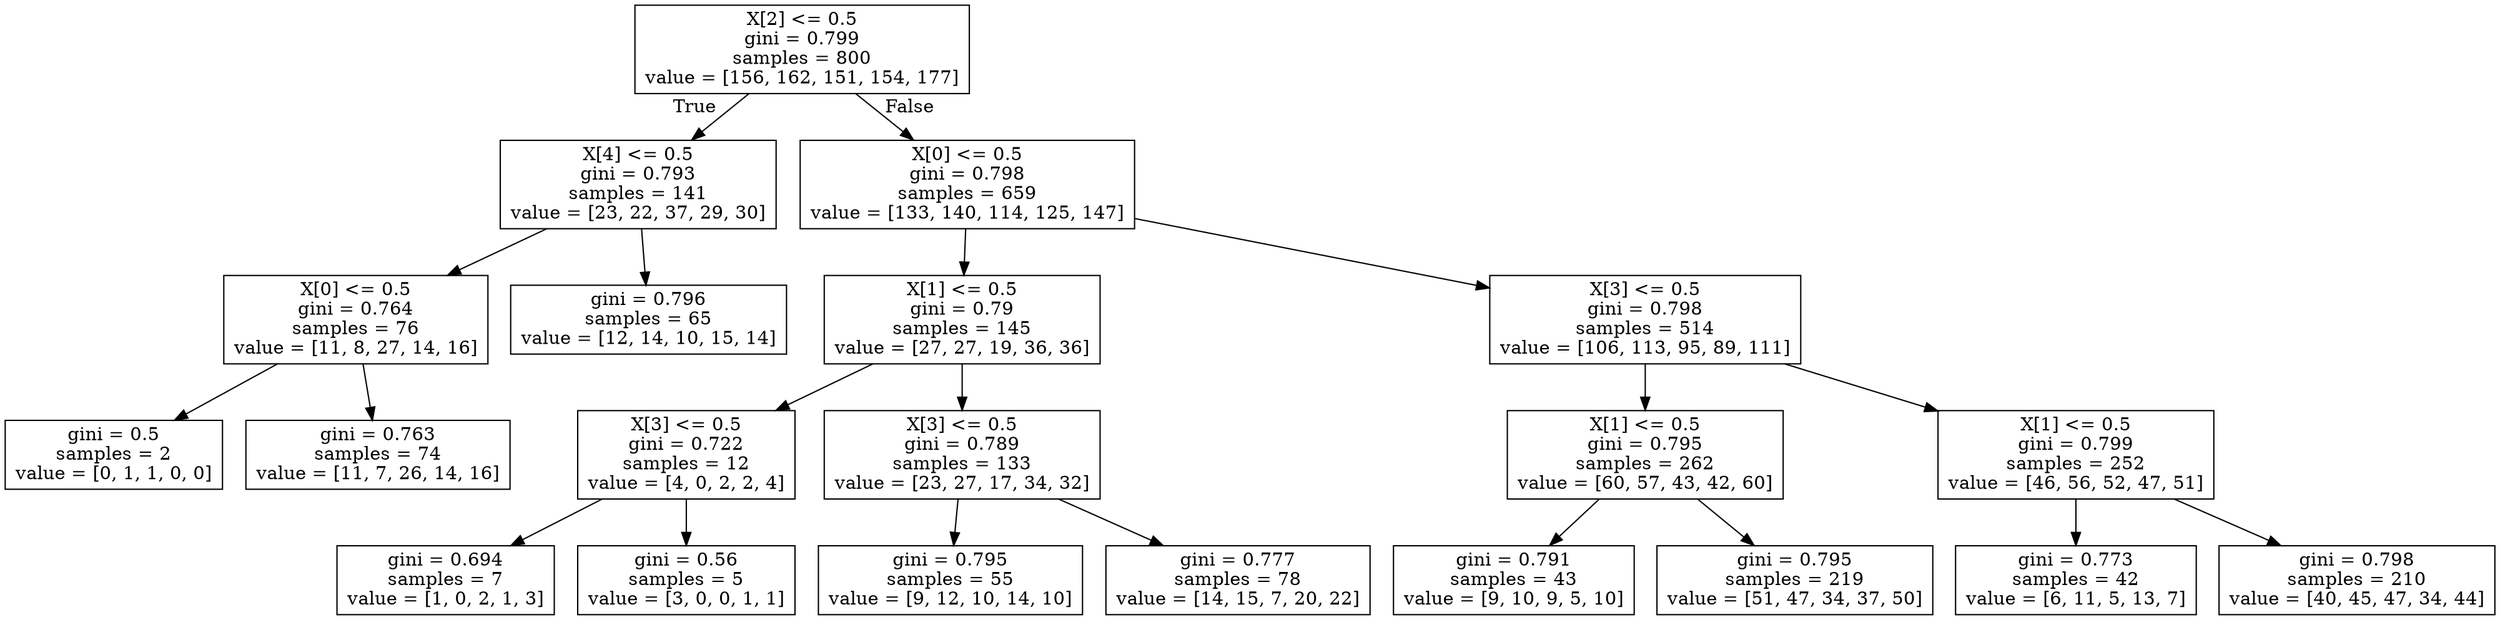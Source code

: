 digraph Tree {
node [shape=box] ;
0 [label="X[2] <= 0.5\ngini = 0.799\nsamples = 800\nvalue = [156, 162, 151, 154, 177]"] ;
1 [label="X[4] <= 0.5\ngini = 0.793\nsamples = 141\nvalue = [23, 22, 37, 29, 30]"] ;
0 -> 1 [labeldistance=2.5, labelangle=45, headlabel="True"] ;
2 [label="X[0] <= 0.5\ngini = 0.764\nsamples = 76\nvalue = [11, 8, 27, 14, 16]"] ;
1 -> 2 ;
3 [label="gini = 0.5\nsamples = 2\nvalue = [0, 1, 1, 0, 0]"] ;
2 -> 3 ;
4 [label="gini = 0.763\nsamples = 74\nvalue = [11, 7, 26, 14, 16]"] ;
2 -> 4 ;
5 [label="gini = 0.796\nsamples = 65\nvalue = [12, 14, 10, 15, 14]"] ;
1 -> 5 ;
6 [label="X[0] <= 0.5\ngini = 0.798\nsamples = 659\nvalue = [133, 140, 114, 125, 147]"] ;
0 -> 6 [labeldistance=2.5, labelangle=-45, headlabel="False"] ;
7 [label="X[1] <= 0.5\ngini = 0.79\nsamples = 145\nvalue = [27, 27, 19, 36, 36]"] ;
6 -> 7 ;
8 [label="X[3] <= 0.5\ngini = 0.722\nsamples = 12\nvalue = [4, 0, 2, 2, 4]"] ;
7 -> 8 ;
9 [label="gini = 0.694\nsamples = 7\nvalue = [1, 0, 2, 1, 3]"] ;
8 -> 9 ;
10 [label="gini = 0.56\nsamples = 5\nvalue = [3, 0, 0, 1, 1]"] ;
8 -> 10 ;
11 [label="X[3] <= 0.5\ngini = 0.789\nsamples = 133\nvalue = [23, 27, 17, 34, 32]"] ;
7 -> 11 ;
12 [label="gini = 0.795\nsamples = 55\nvalue = [9, 12, 10, 14, 10]"] ;
11 -> 12 ;
13 [label="gini = 0.777\nsamples = 78\nvalue = [14, 15, 7, 20, 22]"] ;
11 -> 13 ;
14 [label="X[3] <= 0.5\ngini = 0.798\nsamples = 514\nvalue = [106, 113, 95, 89, 111]"] ;
6 -> 14 ;
15 [label="X[1] <= 0.5\ngini = 0.795\nsamples = 262\nvalue = [60, 57, 43, 42, 60]"] ;
14 -> 15 ;
16 [label="gini = 0.791\nsamples = 43\nvalue = [9, 10, 9, 5, 10]"] ;
15 -> 16 ;
17 [label="gini = 0.795\nsamples = 219\nvalue = [51, 47, 34, 37, 50]"] ;
15 -> 17 ;
18 [label="X[1] <= 0.5\ngini = 0.799\nsamples = 252\nvalue = [46, 56, 52, 47, 51]"] ;
14 -> 18 ;
19 [label="gini = 0.773\nsamples = 42\nvalue = [6, 11, 5, 13, 7]"] ;
18 -> 19 ;
20 [label="gini = 0.798\nsamples = 210\nvalue = [40, 45, 47, 34, 44]"] ;
18 -> 20 ;
}
